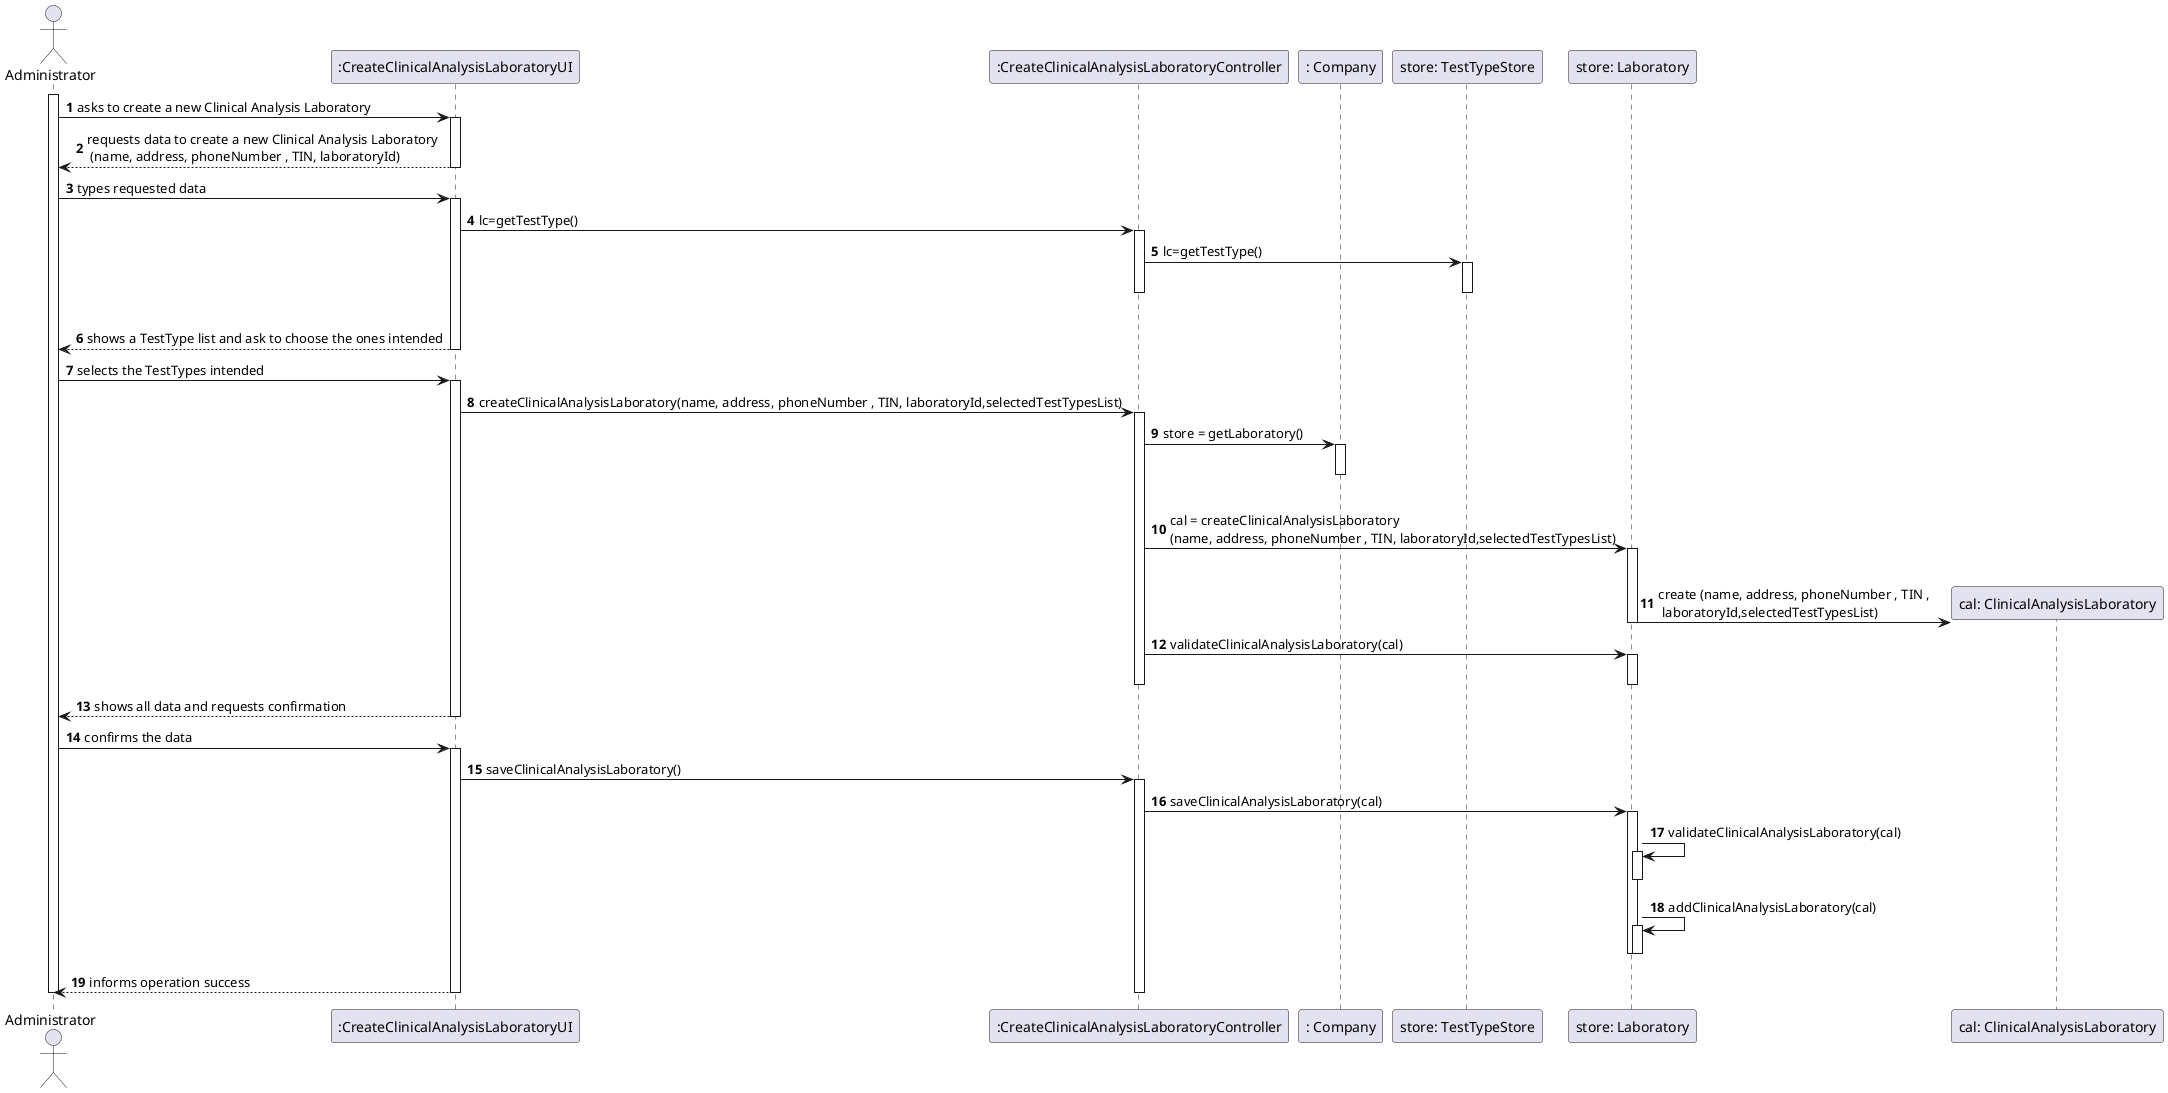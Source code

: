 @startuml
autonumber
actor "Administrator" as ADM

participant ":CreateClinicalAnalysisLaboratoryUI" as UI
participant ":CreateClinicalAnalysisLaboratoryController" as CTRL
participant ": Company" as Comp
participant "store: TestTypeStore" as TTS
participant "store: Laboratory" as LAB
participant "cal: ClinicalAnalysisLaboratory" as CAL

activate ADM
ADM -> UI : asks to create a new Clinical Analysis Laboratory
activate UI
UI --> ADM : requests data to create a new Clinical Analysis Laboratory \n (name, address, phoneNumber , TIN, laboratoryId)
deactivate UI

ADM -> UI : types requested data
activate UI

UI -> CTRL : lc=getTestType()
activate CTRL

CTRL -> TTS : lc=getTestType()
activate TTS
|||
deactivate TTS
deactivate CTRL

UI --> ADM : shows a TestType list and ask to choose the ones intended
deactivate UI

ADM -> UI : selects the TestTypes intended
activate UI

UI -> CTRL : createClinicalAnalysisLaboratory(name, address, phoneNumber , TIN, laboratoryId,selectedTestTypesList)
activate CTRL

CTRL -> Comp : store = getLaboratory()
activate Comp
|||
deactivate Comp

CTRL -> LAB: cal = createClinicalAnalysisLaboratory\n(name, address, phoneNumber , TIN, laboratoryId,selectedTestTypesList)
activate LAB
|||
LAB -> CAL**: create (name, address, phoneNumber , TIN ,\n laboratoryId,selectedTestTypesList)
deactivate LAB
CTRL -> LAB : validateClinicalAnalysisLaboratory(cal)
activate LAB
deactivate LAB
deactivate CTRL

UI --> ADM: shows all data and requests confirmation
deactivate CTRL
deactivate UI

ADM -> UI : confirms the data
activate UI
UI -> CTRL : saveClinicalAnalysisLaboratory()
activate CTRL

CTRL -> LAB : saveClinicalAnalysisLaboratory(cal)
activate LAB

LAB -> LAB: validateClinicalAnalysisLaboratory(cal)
activate LAB
deactivate LAB
LAB -> LAB: addClinicalAnalysisLaboratory(cal)
activate LAB
deactivate LAB
deactivate LAB

UI --> ADM : informs operation success
deactivate CTRL
deactivate UI

deactivate ADM

@enduml